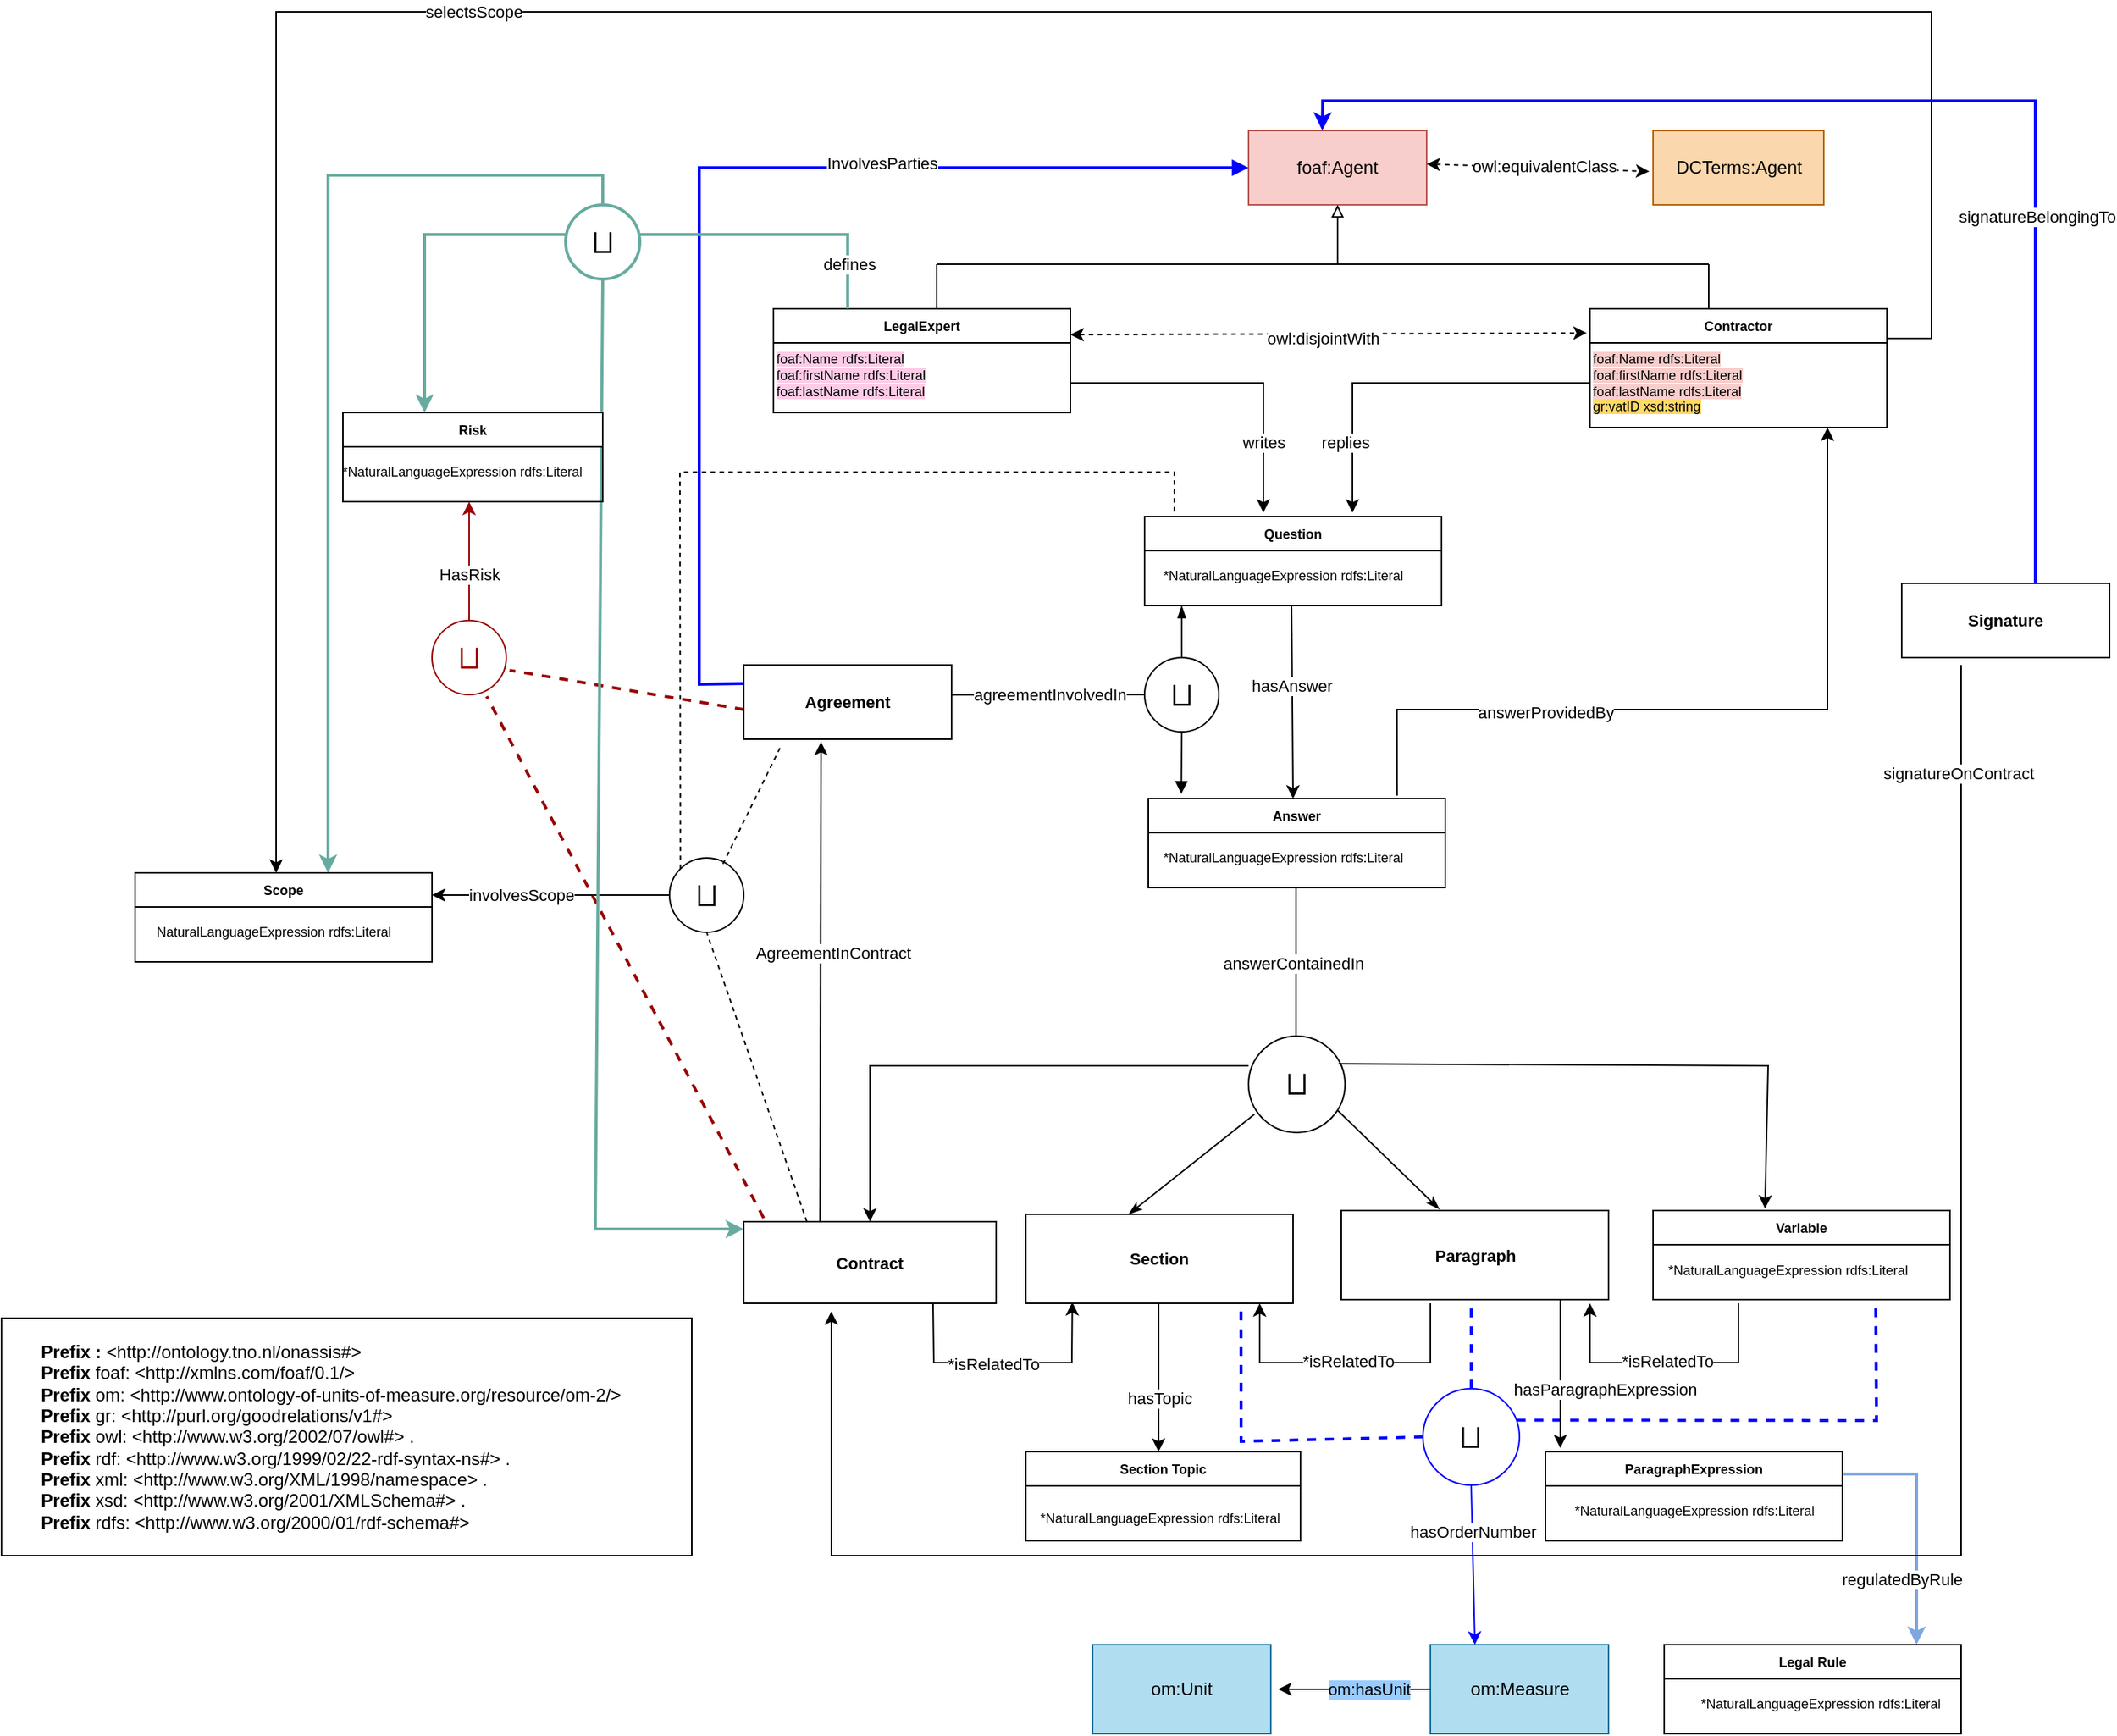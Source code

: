 <mxfile version="20.2.3" type="device"><diagram id="tRgCMPRYLU_EMgFbG9Jy" name="Page-1"><mxGraphModel dx="1632" dy="1631" grid="1" gridSize="10" guides="1" tooltips="1" connect="1" arrows="1" fold="1" page="1" pageScale="1" pageWidth="850" pageHeight="1100" math="0" shadow="0"><root><mxCell id="0"/><mxCell id="1" parent="0"/><mxCell id="AoVq48a8A6PKs0NG-9Pz-2" value="Answer" style="swimlane;fontSize=9;" parent="1" vertex="1"><mxGeometry x="182.5" y="500" width="200" height="60" as="geometry"/></mxCell><mxCell id="AoVq48a8A6PKs0NG-9Pz-3" value="*NaturalLanguageExpression rdfs:Literal" style="text;html=1;align=center;verticalAlign=middle;resizable=0;points=[];autosize=1;strokeColor=none;fillColor=none;fontSize=9;" parent="AoVq48a8A6PKs0NG-9Pz-2" vertex="1"><mxGeometry x="-5" y="30" width="190" height="20" as="geometry"/></mxCell><mxCell id="AoVq48a8A6PKs0NG-9Pz-4" value="" style="endArrow=none;html=1;rounded=0;strokeColor=#000000;" parent="1" edge="1"><mxGeometry width="50" height="50" relative="1" as="geometry"><mxPoint x="282" y="660" as="sourcePoint"/><mxPoint x="282" y="560" as="targetPoint"/></mxGeometry></mxCell><mxCell id="AoVq48a8A6PKs0NG-9Pz-5" value="answerContainedIn" style="edgeLabel;html=1;align=center;verticalAlign=middle;resizable=0;points=[];" parent="AoVq48a8A6PKs0NG-9Pz-4" vertex="1" connectable="0"><mxGeometry x="0.32" y="1" relative="1" as="geometry"><mxPoint x="-1" y="17" as="offset"/></mxGeometry></mxCell><mxCell id="AoVq48a8A6PKs0NG-9Pz-6" value="&lt;font style=&quot;font-size: 17px;&quot;&gt;⨅&lt;/font&gt;" style="ellipse;whiteSpace=wrap;html=1;aspect=fixed;fontSize=17;fontFamily=Helvetica;rotation=-180;" parent="1" vertex="1"><mxGeometry x="250" y="660" width="65" height="65" as="geometry"/></mxCell><mxCell id="AoVq48a8A6PKs0NG-9Pz-7" value="Variable" style="swimlane;fontSize=9;" parent="1" vertex="1"><mxGeometry x="522.5" y="777.5" width="200" height="60" as="geometry"/></mxCell><mxCell id="AoVq48a8A6PKs0NG-9Pz-8" value="*NaturalLanguageExpression rdfs:Literal" style="text;html=1;align=center;verticalAlign=middle;resizable=0;points=[];autosize=1;strokeColor=none;fillColor=none;fontSize=9;" parent="AoVq48a8A6PKs0NG-9Pz-7" vertex="1"><mxGeometry x="-5" y="30" width="190" height="20" as="geometry"/></mxCell><mxCell id="fqtC_PT3mnFUZHlfqXTi-6" value="" style="endArrow=classic;html=1;rounded=0;fontSize=11;fontColor=#000000;strokeColor=#7EA6E0;fillColor=#a20025;strokeWidth=2;exitX=1;exitY=0.25;exitDx=0;exitDy=0;" edge="1" parent="AoVq48a8A6PKs0NG-9Pz-7" source="fqtC_PT3mnFUZHlfqXTi-3"><mxGeometry width="50" height="50" relative="1" as="geometry"><mxPoint x="127.5" y="185" as="sourcePoint"/><mxPoint x="177.5" y="292.5" as="targetPoint"/><Array as="points"><mxPoint x="177.5" y="177.5"/></Array></mxGeometry></mxCell><mxCell id="fqtC_PT3mnFUZHlfqXTi-7" value="regulatedByRule" style="edgeLabel;html=1;align=center;verticalAlign=middle;resizable=0;points=[];fontSize=11;fontColor=#000000;" vertex="1" connectable="0" parent="fqtC_PT3mnFUZHlfqXTi-6"><mxGeometry x="-0.273" y="3" relative="1" as="geometry"><mxPoint x="-13" y="61" as="offset"/></mxGeometry></mxCell><mxCell id="AoVq48a8A6PKs0NG-9Pz-11" value="&lt;b&gt;Section&lt;/b&gt;" style="rounded=0;whiteSpace=wrap;html=1;labelBackgroundColor=none;fontSize=11;strokeWidth=1;strokeColor=#000000;" parent="1" vertex="1"><mxGeometry x="100" y="780" width="180" height="60" as="geometry"/></mxCell><mxCell id="AoVq48a8A6PKs0NG-9Pz-12" value="Section Topic" style="swimlane;fontSize=9;" parent="1" vertex="1"><mxGeometry x="100" y="940" width="185" height="60" as="geometry"/></mxCell><mxCell id="AoVq48a8A6PKs0NG-9Pz-13" value="*NaturalLanguageExpression rdfs:Literal" style="text;html=1;align=center;verticalAlign=middle;resizable=0;points=[];autosize=1;strokeColor=none;fillColor=none;fontSize=9;" parent="AoVq48a8A6PKs0NG-9Pz-12" vertex="1"><mxGeometry x="-5" y="35" width="190" height="20" as="geometry"/></mxCell><mxCell id="AoVq48a8A6PKs0NG-9Pz-14" value="&lt;b&gt;Contract&lt;/b&gt;" style="rounded=0;whiteSpace=wrap;html=1;labelBackgroundColor=none;fontSize=11;strokeWidth=1;strokeColor=#000000;" parent="1" vertex="1"><mxGeometry x="-90" y="785" width="170" height="55" as="geometry"/></mxCell><mxCell id="AoVq48a8A6PKs0NG-9Pz-15" value="" style="endArrow=classicThin;html=1;rounded=0;strokeColor=#000000;entryX=0.385;entryY=0;entryDx=0;entryDy=0;entryPerimeter=0;endFill=1;exitX=0.938;exitY=0.19;exitDx=0;exitDy=0;exitPerimeter=0;" parent="1" source="AoVq48a8A6PKs0NG-9Pz-6" target="AoVq48a8A6PKs0NG-9Pz-11" edge="1"><mxGeometry width="50" height="50" relative="1" as="geometry"><mxPoint x="182.5" y="780" as="sourcePoint"/><mxPoint x="232.5" y="730" as="targetPoint"/></mxGeometry></mxCell><mxCell id="AoVq48a8A6PKs0NG-9Pz-16" value="" style="endArrow=classic;html=1;rounded=0;strokeColor=#000000;endFill=1;entryX=0.5;entryY=0;entryDx=0;entryDy=0;" parent="1" target="AoVq48a8A6PKs0NG-9Pz-14" edge="1"><mxGeometry width="50" height="50" relative="1" as="geometry"><mxPoint x="250" y="680" as="sourcePoint"/><mxPoint x="40" y="680" as="targetPoint"/><Array as="points"><mxPoint x="-5" y="680"/></Array></mxGeometry></mxCell><mxCell id="AoVq48a8A6PKs0NG-9Pz-17" value="" style="endArrow=classic;html=1;rounded=0;strokeColor=#000000;exitX=0.75;exitY=1;exitDx=0;exitDy=0;entryX=0.174;entryY=0.988;entryDx=0;entryDy=0;entryPerimeter=0;" parent="1" source="AoVq48a8A6PKs0NG-9Pz-14" target="AoVq48a8A6PKs0NG-9Pz-11" edge="1"><mxGeometry width="50" height="50" relative="1" as="geometry"><mxPoint x="220" y="750" as="sourcePoint"/><mxPoint x="130" y="850" as="targetPoint"/><Array as="points"><mxPoint x="38" y="880"/><mxPoint x="80" y="880"/><mxPoint x="131" y="880"/></Array></mxGeometry></mxCell><mxCell id="AoVq48a8A6PKs0NG-9Pz-18" value="*isRelatedTo" style="edgeLabel;html=1;align=center;verticalAlign=middle;resizable=0;points=[];" parent="AoVq48a8A6PKs0NG-9Pz-17" vertex="1" connectable="0"><mxGeometry x="-0.053" y="-1" relative="1" as="geometry"><mxPoint x="-3" as="offset"/></mxGeometry></mxCell><mxCell id="AoVq48a8A6PKs0NG-9Pz-19" value="" style="endArrow=classic;html=1;rounded=0;strokeColor=#000000;" parent="1" edge="1"><mxGeometry width="50" height="50" relative="1" as="geometry"><mxPoint x="189.41" y="840" as="sourcePoint"/><mxPoint x="189.41" y="940" as="targetPoint"/></mxGeometry></mxCell><mxCell id="AoVq48a8A6PKs0NG-9Pz-20" value="hasTopic" style="edgeLabel;html=1;align=center;verticalAlign=middle;resizable=0;points=[];" parent="AoVq48a8A6PKs0NG-9Pz-19" vertex="1" connectable="0"><mxGeometry x="0.277" relative="1" as="geometry"><mxPoint as="offset"/></mxGeometry></mxCell><mxCell id="AoVq48a8A6PKs0NG-9Pz-21" value="Question" style="swimlane;fontSize=9;" parent="1" vertex="1"><mxGeometry x="180" y="310" width="200" height="60" as="geometry"/></mxCell><mxCell id="AoVq48a8A6PKs0NG-9Pz-22" value="*NaturalLanguageExpression rdfs:Literal" style="text;html=1;align=center;verticalAlign=middle;resizable=0;points=[];autosize=1;strokeColor=none;fillColor=none;fontSize=9;" parent="AoVq48a8A6PKs0NG-9Pz-21" vertex="1"><mxGeometry x="-2.5" y="30" width="190" height="20" as="geometry"/></mxCell><mxCell id="AoVq48a8A6PKs0NG-9Pz-23" value="" style="endArrow=classic;html=1;rounded=0;fontSize=9;fontColor=#990000;" parent="1" edge="1"><mxGeometry width="50" height="50" relative="1" as="geometry"><mxPoint x="279" y="370" as="sourcePoint"/><mxPoint x="280" y="500" as="targetPoint"/></mxGeometry></mxCell><mxCell id="AoVq48a8A6PKs0NG-9Pz-24" value="&lt;font color=&quot;#000000&quot;&gt;hasAnswer&lt;/font&gt;" style="edgeLabel;html=1;align=center;verticalAlign=middle;resizable=0;points=[];fontSize=11;fontColor=#990000;" parent="AoVq48a8A6PKs0NG-9Pz-23" vertex="1" connectable="0"><mxGeometry x="-0.245" y="-1" relative="1" as="geometry"><mxPoint y="5" as="offset"/></mxGeometry></mxCell><mxCell id="AoVq48a8A6PKs0NG-9Pz-25" value="" style="endArrow=classicThin;html=1;rounded=0;strokeColor=#000000;entryX=0.393;entryY=-0.056;entryDx=0;entryDy=0;endFill=1;entryPerimeter=0;" parent="1" edge="1"><mxGeometry width="50" height="50" relative="1" as="geometry"><mxPoint x="310" y="710" as="sourcePoint"/><mxPoint x="378.6" y="776.64" as="targetPoint"/></mxGeometry></mxCell><mxCell id="AoVq48a8A6PKs0NG-9Pz-26" value="" style="endArrow=classic;html=1;rounded=0;strokeColor=#000000;endFill=1;entryX=0.377;entryY=-0.022;entryDx=0;entryDy=0;exitX=0.067;exitY=0.713;exitDx=0;exitDy=0;exitPerimeter=0;entryPerimeter=0;" parent="1" source="AoVq48a8A6PKs0NG-9Pz-6" target="AoVq48a8A6PKs0NG-9Pz-7" edge="1"><mxGeometry width="50" height="50" relative="1" as="geometry"><mxPoint x="420" y="690" as="sourcePoint"/><mxPoint x="165" y="790" as="targetPoint"/><Array as="points"><mxPoint x="600" y="680"/></Array></mxGeometry></mxCell><mxCell id="AoVq48a8A6PKs0NG-9Pz-27" value="" style="endArrow=classic;html=1;rounded=0;fontSize=11;fontColor=#000000;strokeColor=#000000;exitX=0.838;exitY=-0.033;exitDx=0;exitDy=0;exitPerimeter=0;" parent="1" source="AoVq48a8A6PKs0NG-9Pz-2" edge="1"><mxGeometry width="50" height="50" relative="1" as="geometry"><mxPoint x="370" y="440" as="sourcePoint"/><mxPoint x="640" y="250" as="targetPoint"/><Array as="points"><mxPoint x="350" y="440"/><mxPoint x="640" y="440"/></Array></mxGeometry></mxCell><mxCell id="AoVq48a8A6PKs0NG-9Pz-28" value="answerProvidedBy" style="edgeLabel;html=1;align=center;verticalAlign=middle;resizable=0;points=[];fontSize=11;fontColor=#000000;" parent="AoVq48a8A6PKs0NG-9Pz-27" vertex="1" connectable="0"><mxGeometry x="0.318" y="2" relative="1" as="geometry"><mxPoint x="-188" y="8" as="offset"/></mxGeometry></mxCell><mxCell id="AoVq48a8A6PKs0NG-9Pz-29" value="Contractor" style="swimlane;fontSize=9;" parent="1" vertex="1"><mxGeometry x="480" y="170" width="200" height="80" as="geometry"/></mxCell><mxCell id="AoVq48a8A6PKs0NG-9Pz-30" value="&lt;span style=&quot;background-color: rgb(248, 206, 204);&quot;&gt;foaf:Name rdfs:Literal&lt;/span&gt;&lt;br&gt;&lt;span style=&quot;background-color: rgb(248, 206, 204);&quot;&gt;foaf:firstName rdfs:Literal&lt;/span&gt;&lt;br&gt;&lt;span style=&quot;background-color: rgb(248, 206, 204);&quot;&gt;foaf:lastName rdfs:Literal&lt;/span&gt;&lt;br&gt;&lt;span style=&quot;background-color: rgb(255, 217, 102);&quot;&gt;gr:vatID xsd:string&lt;/span&gt;" style="text;html=1;align=left;verticalAlign=middle;resizable=0;points=[];autosize=1;strokeColor=none;fillColor=none;fontSize=9;" parent="AoVq48a8A6PKs0NG-9Pz-29" vertex="1"><mxGeometry y="20" width="120" height="60" as="geometry"/></mxCell><mxCell id="AoVq48a8A6PKs0NG-9Pz-31" value="" style="endArrow=classic;html=1;rounded=0;fontSize=11;fontColor=#000000;entryX=0.7;entryY=-0.044;entryDx=0;entryDy=0;entryPerimeter=0;" parent="1" target="AoVq48a8A6PKs0NG-9Pz-21" edge="1"><mxGeometry width="50" height="50" relative="1" as="geometry"><mxPoint x="480" y="220" as="sourcePoint"/><mxPoint x="130" y="250" as="targetPoint"/><Array as="points"><mxPoint x="320" y="220"/></Array></mxGeometry></mxCell><mxCell id="AoVq48a8A6PKs0NG-9Pz-32" value="replies" style="edgeLabel;html=1;align=center;verticalAlign=middle;resizable=0;points=[];fontSize=11;fontColor=#000000;" parent="AoVq48a8A6PKs0NG-9Pz-31" vertex="1" connectable="0"><mxGeometry x="-0.699" relative="1" as="geometry"><mxPoint x="-128" y="40" as="offset"/></mxGeometry></mxCell><mxCell id="AoVq48a8A6PKs0NG-9Pz-33" value="LegalExpert" style="swimlane;fontSize=9;" parent="1" vertex="1"><mxGeometry x="-70" y="170" width="200" height="70" as="geometry"/></mxCell><mxCell id="AoVq48a8A6PKs0NG-9Pz-34" value="&lt;span style=&quot;background-color: rgb(255, 204, 230);&quot;&gt;foaf:Name rdfs:Literal&lt;br&gt;foaf:firstName rdfs:Literal&lt;br&gt;foaf:lastName rdfs:Literal&lt;/span&gt;" style="text;html=1;align=left;verticalAlign=middle;resizable=0;points=[];autosize=1;strokeColor=none;fillColor=none;fontSize=9;" parent="AoVq48a8A6PKs0NG-9Pz-33" vertex="1"><mxGeometry y="20" width="120" height="50" as="geometry"/></mxCell><mxCell id="AoVq48a8A6PKs0NG-9Pz-35" value="" style="endArrow=classic;html=1;rounded=0;fontSize=11;fontColor=#000000;entryX=0.4;entryY=-0.044;entryDx=0;entryDy=0;entryPerimeter=0;" parent="1" target="AoVq48a8A6PKs0NG-9Pz-21" edge="1"><mxGeometry width="50" height="50" relative="1" as="geometry"><mxPoint x="130" y="220" as="sourcePoint"/><mxPoint x="30" y="307.36" as="targetPoint"/><Array as="points"><mxPoint x="260" y="220"/></Array></mxGeometry></mxCell><mxCell id="AoVq48a8A6PKs0NG-9Pz-36" value="writes" style="edgeLabel;html=1;align=center;verticalAlign=middle;resizable=0;points=[];fontSize=11;fontColor=#000000;" parent="AoVq48a8A6PKs0NG-9Pz-35" vertex="1" connectable="0"><mxGeometry x="-0.699" relative="1" as="geometry"><mxPoint x="97" y="40" as="offset"/></mxGeometry></mxCell><mxCell id="AoVq48a8A6PKs0NG-9Pz-37" value="foaf:Agent" style="rounded=0;whiteSpace=wrap;html=1;fillColor=#f8cecc;strokeColor=#b85450;" parent="1" vertex="1"><mxGeometry x="250" y="50" width="120" height="50" as="geometry"/></mxCell><mxCell id="AoVq48a8A6PKs0NG-9Pz-38" value="&lt;b&gt;Agreement&lt;/b&gt;" style="rounded=0;whiteSpace=wrap;html=1;labelBackgroundColor=none;fontSize=11;strokeWidth=1;strokeColor=#000000;" parent="1" vertex="1"><mxGeometry x="-90" y="410" width="140" height="50" as="geometry"/></mxCell><mxCell id="AoVq48a8A6PKs0NG-9Pz-39" value="&lt;font style=&quot;font-size: 17px;&quot;&gt;⨅&lt;/font&gt;" style="ellipse;whiteSpace=wrap;html=1;aspect=fixed;fontSize=17;fontFamily=Helvetica;rotation=-180;strokeColor=#000000;" parent="1" vertex="1"><mxGeometry x="180" y="405" width="50" height="50" as="geometry"/></mxCell><mxCell id="AoVq48a8A6PKs0NG-9Pz-40" value="" style="endArrow=blockThin;html=1;rounded=0;fontSize=11;fontColor=#000000;strokeColor=#000000;exitX=0.5;exitY=1;exitDx=0;exitDy=0;endFill=1;" parent="1" source="AoVq48a8A6PKs0NG-9Pz-39" edge="1"><mxGeometry width="50" height="50" relative="1" as="geometry"><mxPoint x="200" y="410" as="sourcePoint"/><mxPoint x="205" y="370" as="targetPoint"/></mxGeometry></mxCell><mxCell id="AoVq48a8A6PKs0NG-9Pz-41" value="" style="endArrow=block;html=1;rounded=0;fontSize=11;fontColor=#000000;strokeColor=#000000;endFill=1;exitX=0.5;exitY=0;exitDx=0;exitDy=0;entryX=0.111;entryY=-0.053;entryDx=0;entryDy=0;entryPerimeter=0;" parent="1" source="AoVq48a8A6PKs0NG-9Pz-39" target="AoVq48a8A6PKs0NG-9Pz-2" edge="1"><mxGeometry width="50" height="50" relative="1" as="geometry"><mxPoint x="205" y="500" as="sourcePoint"/><mxPoint x="230" y="480" as="targetPoint"/></mxGeometry></mxCell><mxCell id="AoVq48a8A6PKs0NG-9Pz-42" value="" style="endArrow=classic;html=1;rounded=0;fontSize=9;fontColor=#990000;entryX=0.372;entryY=1.036;entryDx=0;entryDy=0;entryPerimeter=0;exitX=0.302;exitY=0.007;exitDx=0;exitDy=0;exitPerimeter=0;" parent="1" source="AoVq48a8A6PKs0NG-9Pz-14" target="AoVq48a8A6PKs0NG-9Pz-38" edge="1"><mxGeometry width="50" height="50" relative="1" as="geometry"><mxPoint x="30" y="560" as="sourcePoint"/><mxPoint x="-40" y="780" as="targetPoint"/></mxGeometry></mxCell><mxCell id="AoVq48a8A6PKs0NG-9Pz-43" value="&lt;font color=&quot;#000000&quot;&gt;AgreementInContract&lt;/font&gt;" style="edgeLabel;html=1;align=center;verticalAlign=middle;resizable=0;points=[];fontSize=11;fontColor=#990000;" parent="AoVq48a8A6PKs0NG-9Pz-42" vertex="1" connectable="0"><mxGeometry x="-0.245" y="-1" relative="1" as="geometry"><mxPoint x="7" y="-60" as="offset"/></mxGeometry></mxCell><mxCell id="AoVq48a8A6PKs0NG-9Pz-44" value="" style="endArrow=block;html=1;rounded=0;endFill=0;entryX=0.5;entryY=1;entryDx=0;entryDy=0;" parent="1" target="AoVq48a8A6PKs0NG-9Pz-37" edge="1"><mxGeometry width="50" height="50" relative="1" as="geometry"><mxPoint x="310" y="140" as="sourcePoint"/><mxPoint x="309.5" y="120" as="targetPoint"/></mxGeometry></mxCell><mxCell id="AoVq48a8A6PKs0NG-9Pz-45" value="" style="endArrow=none;html=1;rounded=0;" parent="1" edge="1"><mxGeometry width="50" height="50" relative="1" as="geometry"><mxPoint x="40" y="140" as="sourcePoint"/><mxPoint x="560" y="140" as="targetPoint"/></mxGeometry></mxCell><mxCell id="AoVq48a8A6PKs0NG-9Pz-46" value="" style="endArrow=none;html=1;rounded=0;" parent="1" edge="1"><mxGeometry width="50" height="50" relative="1" as="geometry"><mxPoint x="40" y="170" as="sourcePoint"/><mxPoint x="40" y="140" as="targetPoint"/></mxGeometry></mxCell><mxCell id="AoVq48a8A6PKs0NG-9Pz-47" value="" style="endArrow=none;html=1;rounded=0;" parent="1" edge="1"><mxGeometry width="50" height="50" relative="1" as="geometry"><mxPoint x="560" y="170" as="sourcePoint"/><mxPoint x="560" y="140" as="targetPoint"/></mxGeometry></mxCell><mxCell id="AoVq48a8A6PKs0NG-9Pz-48" value="" style="endArrow=classic;startArrow=classic;html=1;rounded=0;dashed=1;fontSize=9;exitX=1;exitY=0.5;exitDx=0;exitDy=0;entryX=0;entryY=0.5;entryDx=0;entryDy=0;" parent="1" edge="1"><mxGeometry width="50" height="50" relative="1" as="geometry"><mxPoint x="370" y="72.5" as="sourcePoint"/><mxPoint x="520" y="77.5" as="targetPoint"/></mxGeometry></mxCell><mxCell id="AoVq48a8A6PKs0NG-9Pz-49" value="&lt;font style=&quot;font-size: 11px;&quot;&gt;owl:equivalentClass&lt;/font&gt;" style="edgeLabel;html=1;align=center;verticalAlign=middle;resizable=0;points=[];fontSize=9;" parent="AoVq48a8A6PKs0NG-9Pz-48" vertex="1" connectable="0"><mxGeometry x="-0.414" y="-1" relative="1" as="geometry"><mxPoint x="35" y="-1" as="offset"/></mxGeometry></mxCell><mxCell id="AoVq48a8A6PKs0NG-9Pz-50" value="DCTerms:Agent" style="rounded=0;whiteSpace=wrap;html=1;fillColor=#fad7ac;strokeColor=#b46504;" parent="1" vertex="1"><mxGeometry x="522.5" y="50" width="115" height="50" as="geometry"/></mxCell><mxCell id="AoVq48a8A6PKs0NG-9Pz-51" value="&lt;font style=&quot;font-size: 17px;&quot;&gt;⨅&lt;/font&gt;" style="ellipse;whiteSpace=wrap;html=1;aspect=fixed;fontSize=17;fontFamily=Helvetica;rotation=-180;" parent="1" vertex="1"><mxGeometry x="-140" y="540" width="50" height="50" as="geometry"/></mxCell><mxCell id="AoVq48a8A6PKs0NG-9Pz-52" value="" style="endArrow=none;dashed=1;html=1;rounded=0;strokeColor=#000000;entryX=0.181;entryY=1.08;entryDx=0;entryDy=0;entryPerimeter=0;exitX=0.28;exitY=0.92;exitDx=0;exitDy=0;exitPerimeter=0;" parent="1" source="AoVq48a8A6PKs0NG-9Pz-51" target="AoVq48a8A6PKs0NG-9Pz-38" edge="1"><mxGeometry width="50" height="50" relative="1" as="geometry"><mxPoint x="-140" y="550" as="sourcePoint"/><mxPoint x="-90" y="500" as="targetPoint"/><Array as="points"/></mxGeometry></mxCell><mxCell id="AoVq48a8A6PKs0NG-9Pz-53" value="" style="endArrow=none;dashed=1;html=1;rounded=0;strokeColor=#000000;exitX=0.25;exitY=0;exitDx=0;exitDy=0;entryX=0.5;entryY=0;entryDx=0;entryDy=0;" parent="1" source="AoVq48a8A6PKs0NG-9Pz-14" target="AoVq48a8A6PKs0NG-9Pz-51" edge="1"><mxGeometry width="50" height="50" relative="1" as="geometry"><mxPoint x="-190" y="650" as="sourcePoint"/><mxPoint x="-140" y="600" as="targetPoint"/><Array as="points"/></mxGeometry></mxCell><mxCell id="AoVq48a8A6PKs0NG-9Pz-54" value="" style="endArrow=classic;html=1;rounded=0;strokeColor=#000000;exitX=1;exitY=0.5;exitDx=0;exitDy=0;" parent="1" source="AoVq48a8A6PKs0NG-9Pz-51" edge="1"><mxGeometry width="50" height="50" relative="1" as="geometry"><mxPoint x="-170" y="570" as="sourcePoint"/><mxPoint x="-300" y="565" as="targetPoint"/></mxGeometry></mxCell><mxCell id="AoVq48a8A6PKs0NG-9Pz-55" value="involvesScope" style="edgeLabel;html=1;align=center;verticalAlign=middle;resizable=0;points=[];" parent="AoVq48a8A6PKs0NG-9Pz-54" vertex="1" connectable="0"><mxGeometry x="0.313" y="-1" relative="1" as="geometry"><mxPoint x="5" y="1" as="offset"/></mxGeometry></mxCell><mxCell id="AoVq48a8A6PKs0NG-9Pz-56" value="" style="endArrow=none;dashed=1;html=1;rounded=0;strokeColor=#000000;entryX=0.1;entryY=-0.02;entryDx=0;entryDy=0;exitX=1;exitY=1;exitDx=0;exitDy=0;entryPerimeter=0;" parent="1" source="AoVq48a8A6PKs0NG-9Pz-51" target="AoVq48a8A6PKs0NG-9Pz-21" edge="1"><mxGeometry width="50" height="50" relative="1" as="geometry"><mxPoint x="-140" y="550" as="sourcePoint"/><mxPoint x="-100" y="500" as="targetPoint"/><Array as="points"><mxPoint x="-133" y="280"/><mxPoint x="200" y="280"/></Array></mxGeometry></mxCell><mxCell id="AoVq48a8A6PKs0NG-9Pz-57" value="" style="endArrow=classic;html=1;rounded=0;strokeColor=#67AB9F;entryX=0.25;entryY=0;entryDx=0;entryDy=0;strokeWidth=2;" parent="1" edge="1"><mxGeometry width="50" height="50" relative="1" as="geometry"><mxPoint x="-210" y="120" as="sourcePoint"/><mxPoint x="-305" y="240" as="targetPoint"/><Array as="points"><mxPoint x="-305" y="120"/></Array></mxGeometry></mxCell><mxCell id="AoVq48a8A6PKs0NG-9Pz-58" value="" style="endArrow=classic;html=1;rounded=0;strokeColor=#000000;entryX=0.25;entryY=0;entryDx=0;entryDy=0;" parent="1" edge="1"><mxGeometry width="50" height="50" relative="1" as="geometry"><mxPoint x="680" y="190" as="sourcePoint"/><mxPoint x="-405" y="550" as="targetPoint"/><Array as="points"><mxPoint x="710" y="190"/><mxPoint x="710" y="-30"/><mxPoint x="-405" y="-30"/></Array></mxGeometry></mxCell><mxCell id="AoVq48a8A6PKs0NG-9Pz-59" value="selectsScope" style="edgeLabel;html=1;align=center;verticalAlign=middle;resizable=0;points=[];" parent="AoVq48a8A6PKs0NG-9Pz-58" vertex="1" connectable="0"><mxGeometry x="0.611" y="3" relative="1" as="geometry"><mxPoint x="130" y="-202" as="offset"/></mxGeometry></mxCell><mxCell id="AoVq48a8A6PKs0NG-9Pz-60" value="" style="endArrow=block;html=1;strokeWidth=2;rounded=0;entryX=0;entryY=0.5;entryDx=0;entryDy=0;exitX=0;exitY=0.25;exitDx=0;exitDy=0;strokeColor=#0000FF;endFill=1;" parent="1" source="AoVq48a8A6PKs0NG-9Pz-38" target="AoVq48a8A6PKs0NG-9Pz-37" edge="1"><mxGeometry width="50" height="50" relative="1" as="geometry"><mxPoint x="-90" y="440" as="sourcePoint"/><mxPoint x="-40" y="390" as="targetPoint"/><Array as="points"><mxPoint x="-120" y="423"/><mxPoint x="-120" y="75"/><mxPoint x="180" y="75"/></Array></mxGeometry></mxCell><mxCell id="AoVq48a8A6PKs0NG-9Pz-61" value="InvolvesParties" style="edgeLabel;html=1;align=center;verticalAlign=middle;resizable=0;points=[];" parent="AoVq48a8A6PKs0NG-9Pz-60" vertex="1" connectable="0"><mxGeometry x="0.339" y="3" relative="1" as="geometry"><mxPoint as="offset"/></mxGeometry></mxCell><mxCell id="AoVq48a8A6PKs0NG-9Pz-62" value="&lt;font color=&quot;#990000&quot; style=&quot;font-size: 17px;&quot;&gt;⨅&lt;/font&gt;" style="ellipse;whiteSpace=wrap;html=1;aspect=fixed;fontSize=17;fontFamily=Helvetica;rotation=-180;strokeColor=#990000;" parent="1" vertex="1"><mxGeometry x="-300" y="380" width="50" height="50" as="geometry"/></mxCell><mxCell id="AoVq48a8A6PKs0NG-9Pz-63" value="" style="endArrow=none;dashed=1;html=1;rounded=0;strokeColor=#990000;entryX=-0.045;entryY=0.329;entryDx=0;entryDy=0;entryPerimeter=0;strokeWidth=2;" parent="1" target="AoVq48a8A6PKs0NG-9Pz-62" edge="1"><mxGeometry width="50" height="50" relative="1" as="geometry"><mxPoint x="-90" y="440" as="sourcePoint"/><mxPoint x="-40" y="390" as="targetPoint"/></mxGeometry></mxCell><mxCell id="AoVq48a8A6PKs0NG-9Pz-64" value="" style="endArrow=none;dashed=1;html=1;rounded=0;strokeColor=#990000;entryX=0.264;entryY=-0.022;entryDx=0;entryDy=0;entryPerimeter=0;strokeWidth=2;exitX=0.079;exitY=-0.044;exitDx=0;exitDy=0;exitPerimeter=0;" parent="1" source="AoVq48a8A6PKs0NG-9Pz-14" target="AoVq48a8A6PKs0NG-9Pz-62" edge="1"><mxGeometry width="50" height="50" relative="1" as="geometry"><mxPoint x="-250" y="480" as="sourcePoint"/><mxPoint x="-407.75" y="443.55" as="targetPoint"/></mxGeometry></mxCell><mxCell id="AoVq48a8A6PKs0NG-9Pz-65" value="" style="endArrow=classic;html=1;rounded=0;fontColor=#990000;strokeColor=#990000;strokeWidth=1;exitX=0.5;exitY=1;exitDx=0;exitDy=0;" parent="1" source="AoVq48a8A6PKs0NG-9Pz-62" edge="1"><mxGeometry width="50" height="50" relative="1" as="geometry"><mxPoint x="-90" y="460" as="sourcePoint"/><mxPoint x="-275" y="300" as="targetPoint"/><Array as="points"><mxPoint x="-275" y="330"/><mxPoint x="-275" y="320"/></Array></mxGeometry></mxCell><mxCell id="AoVq48a8A6PKs0NG-9Pz-66" value="HasRisk" style="edgeLabel;html=1;align=center;verticalAlign=middle;resizable=0;points=[];fontColor=#000000;" parent="AoVq48a8A6PKs0NG-9Pz-65" vertex="1" connectable="0"><mxGeometry x="-0.225" relative="1" as="geometry"><mxPoint as="offset"/></mxGeometry></mxCell><mxCell id="AoVq48a8A6PKs0NG-9Pz-67" value="&lt;font style=&quot;font-size: 17px;&quot;&gt;⨅&lt;/font&gt;" style="ellipse;whiteSpace=wrap;html=1;aspect=fixed;fontSize=17;fontFamily=Helvetica;rotation=-180;fillColor=#FFFFFF;strokeColor=#67AB9F;strokeWidth=2;" parent="1" vertex="1"><mxGeometry x="-210" y="100" width="50" height="50" as="geometry"/></mxCell><mxCell id="AoVq48a8A6PKs0NG-9Pz-68" value="" style="endArrow=none;html=1;rounded=0;fontColor=#990000;strokeColor=#67AB9F;strokeWidth=2;" parent="1" edge="1"><mxGeometry width="50" height="50" relative="1" as="geometry"><mxPoint x="-20" y="170" as="sourcePoint"/><mxPoint x="-160" y="120" as="targetPoint"/><Array as="points"><mxPoint x="-20" y="120"/></Array></mxGeometry></mxCell><mxCell id="AoVq48a8A6PKs0NG-9Pz-69" value="defines" style="edgeLabel;html=1;align=center;verticalAlign=middle;resizable=0;points=[];fontColor=#000000;" parent="AoVq48a8A6PKs0NG-9Pz-68" vertex="1" connectable="0"><mxGeometry x="-0.015" y="-1" relative="1" as="geometry"><mxPoint x="44" y="21" as="offset"/></mxGeometry></mxCell><mxCell id="AoVq48a8A6PKs0NG-9Pz-70" value="" style="endArrow=classic;html=1;rounded=0;fontColor=#000000;strokeColor=#67AB9F;strokeWidth=2;exitX=0.5;exitY=1;exitDx=0;exitDy=0;" parent="1" source="AoVq48a8A6PKs0NG-9Pz-67" edge="1"><mxGeometry width="50" height="50" relative="1" as="geometry"><mxPoint x="-180" y="110" as="sourcePoint"/><mxPoint x="-370" y="550" as="targetPoint"/><Array as="points"><mxPoint x="-185" y="80"/><mxPoint x="-370" y="80"/></Array></mxGeometry></mxCell><mxCell id="AoVq48a8A6PKs0NG-9Pz-71" value="" style="endArrow=classic;html=1;rounded=0;fontColor=#000000;strokeColor=#67AB9F;strokeWidth=2;exitX=0.5;exitY=0;exitDx=0;exitDy=0;" parent="1" source="AoVq48a8A6PKs0NG-9Pz-67" edge="1"><mxGeometry width="50" height="50" relative="1" as="geometry"><mxPoint x="-10" y="440" as="sourcePoint"/><mxPoint x="-90" y="790" as="targetPoint"/><Array as="points"><mxPoint x="-190" y="790"/></Array></mxGeometry></mxCell><mxCell id="AoVq48a8A6PKs0NG-9Pz-72" value="" style="endArrow=classic;html=1;rounded=0;fontColor=#000000;strokeColor=#0000FF;strokeWidth=2;entryX=0.414;entryY=-0.002;entryDx=0;entryDy=0;entryPerimeter=0;exitX=0.643;exitY=0.1;exitDx=0;exitDy=0;exitPerimeter=0;" parent="1" source="AoVq48a8A6PKs0NG-9Pz-74" target="AoVq48a8A6PKs0NG-9Pz-37" edge="1"><mxGeometry width="50" height="50" relative="1" as="geometry"><mxPoint x="780" y="350" as="sourcePoint"/><mxPoint x="340" y="40" as="targetPoint"/><Array as="points"><mxPoint x="780" y="170"/><mxPoint x="780" y="80"/><mxPoint x="780" y="30"/><mxPoint x="300" y="30"/></Array></mxGeometry></mxCell><mxCell id="AoVq48a8A6PKs0NG-9Pz-73" value="signatureBelongingTo" style="edgeLabel;html=1;align=center;verticalAlign=middle;resizable=0;points=[];fontColor=#000000;" parent="AoVq48a8A6PKs0NG-9Pz-72" vertex="1" connectable="0"><mxGeometry x="-0.006" y="-1" relative="1" as="geometry"><mxPoint x="83" y="79" as="offset"/></mxGeometry></mxCell><mxCell id="AoVq48a8A6PKs0NG-9Pz-74" value="&lt;b&gt;Signature&lt;/b&gt;" style="rounded=0;whiteSpace=wrap;html=1;labelBackgroundColor=none;fontSize=11;strokeWidth=1;strokeColor=#000000;" parent="1" vertex="1"><mxGeometry x="690" y="355" width="140" height="50" as="geometry"/></mxCell><mxCell id="AoVq48a8A6PKs0NG-9Pz-75" value="" style="endArrow=classic;html=1;rounded=0;fontColor=#000000;strokeColor=#000000;strokeWidth=1;entryX=0.347;entryY=1.099;entryDx=0;entryDy=0;entryPerimeter=0;" parent="1" target="AoVq48a8A6PKs0NG-9Pz-14" edge="1"><mxGeometry width="50" height="50" relative="1" as="geometry"><mxPoint x="730" y="410" as="sourcePoint"/><mxPoint x="375" y="1074.211" as="targetPoint"/><Array as="points"><mxPoint x="730" y="1010"/><mxPoint x="-31" y="1010"/></Array></mxGeometry></mxCell><mxCell id="AoVq48a8A6PKs0NG-9Pz-76" value="signatureOnContract" style="edgeLabel;html=1;align=center;verticalAlign=middle;resizable=0;points=[];fontColor=#000000;" parent="AoVq48a8A6PKs0NG-9Pz-75" vertex="1" connectable="0"><mxGeometry x="-0.905" y="-2" relative="1" as="geometry"><mxPoint as="offset"/></mxGeometry></mxCell><mxCell id="AoVq48a8A6PKs0NG-9Pz-77" value="" style="endArrow=classic;html=1;rounded=0;fontColor=#000000;strokeColor=#0000FF;strokeWidth=1;exitX=0.5;exitY=0;exitDx=0;exitDy=0;entryX=0.25;entryY=0;entryDx=0;entryDy=0;" parent="1" source="AoVq48a8A6PKs0NG-9Pz-80" target="AoVq48a8A6PKs0NG-9Pz-79" edge="1"><mxGeometry width="50" height="50" relative="1" as="geometry"><mxPoint x="360" y="950" as="sourcePoint"/><mxPoint x="433" y="1040" as="targetPoint"/><Array as="points"/></mxGeometry></mxCell><mxCell id="AoVq48a8A6PKs0NG-9Pz-78" value="hasOrderNumber" style="edgeLabel;html=1;align=center;verticalAlign=middle;resizable=0;points=[];fontColor=#000000;" parent="AoVq48a8A6PKs0NG-9Pz-77" vertex="1" connectable="0"><mxGeometry x="-0.464" y="1" relative="1" as="geometry"><mxPoint x="-1" y="2" as="offset"/></mxGeometry></mxCell><mxCell id="AoVq48a8A6PKs0NG-9Pz-79" value="om:Measure" style="rounded=0;whiteSpace=wrap;html=1;strokeColor=#10739e;strokeWidth=1;fillColor=#b1ddf0;" parent="1" vertex="1"><mxGeometry x="372.5" y="1070.0" width="120" height="60" as="geometry"/></mxCell><mxCell id="AoVq48a8A6PKs0NG-9Pz-80" value="&lt;font style=&quot;font-size: 17px;&quot;&gt;⨅&lt;/font&gt;" style="ellipse;whiteSpace=wrap;html=1;aspect=fixed;fontSize=17;fontFamily=Helvetica;rotation=-180;strokeColor=#0000FF;" parent="1" vertex="1"><mxGeometry x="367.5" y="897.5" width="65" height="65" as="geometry"/></mxCell><mxCell id="AoVq48a8A6PKs0NG-9Pz-81" value="" style="endArrow=none;html=1;rounded=0;fontColor=#000000;strokeColor=#0000FF;strokeWidth=2;entryX=0.75;entryY=1;entryDx=0;entryDy=0;dashed=1;exitX=0.028;exitY=0.674;exitDx=0;exitDy=0;exitPerimeter=0;" parent="1" target="AoVq48a8A6PKs0NG-9Pz-7" edge="1" source="AoVq48a8A6PKs0NG-9Pz-80"><mxGeometry width="50" height="50" relative="1" as="geometry"><mxPoint x="440" y="930" as="sourcePoint"/><mxPoint x="497.5" y="880" as="targetPoint"/><Array as="points"><mxPoint x="673" y="919"/></Array></mxGeometry></mxCell><mxCell id="AoVq48a8A6PKs0NG-9Pz-82" value="" style="endArrow=none;html=1;rounded=0;fontColor=#000000;strokeColor=#0000FF;strokeWidth=2;exitX=0.5;exitY=1;exitDx=0;exitDy=0;dashed=1;entryX=0.5;entryY=1;entryDx=0;entryDy=0;" parent="1" source="AoVq48a8A6PKs0NG-9Pz-80" edge="1"><mxGeometry width="50" height="50" relative="1" as="geometry"><mxPoint x="420" y="880" as="sourcePoint"/><mxPoint x="400" y="840" as="targetPoint"/><Array as="points"/></mxGeometry></mxCell><mxCell id="AoVq48a8A6PKs0NG-9Pz-83" value="" style="endArrow=none;html=1;rounded=0;fontColor=#000000;strokeColor=#0000FF;strokeWidth=2;entryX=0.805;entryY=0.989;entryDx=0;entryDy=0;dashed=1;exitX=1;exitY=0.5;exitDx=0;exitDy=0;entryPerimeter=0;" parent="1" source="AoVq48a8A6PKs0NG-9Pz-80" target="AoVq48a8A6PKs0NG-9Pz-11" edge="1"><mxGeometry width="50" height="50" relative="1" as="geometry"><mxPoint x="290" y="910" as="sourcePoint"/><mxPoint x="515" y="817.5" as="targetPoint"/><Array as="points"><mxPoint x="245" y="933"/></Array></mxGeometry></mxCell><mxCell id="AoVq48a8A6PKs0NG-9Pz-84" value="" style="endArrow=classic;html=1;rounded=0;fontColor=#000000;strokeColor=#000000;strokeWidth=1;exitX=0;exitY=0.5;exitDx=0;exitDy=0;" parent="1" edge="1" source="AoVq48a8A6PKs0NG-9Pz-79"><mxGeometry width="50" height="50" relative="1" as="geometry"><mxPoint x="425" y="1130" as="sourcePoint"/><mxPoint x="270" y="1100" as="targetPoint"/></mxGeometry></mxCell><mxCell id="AoVq48a8A6PKs0NG-9Pz-85" value="om:hasUnit" style="edgeLabel;html=1;align=center;verticalAlign=middle;resizable=0;points=[];fontColor=#000000;labelBackgroundColor=#99CCFF;" parent="AoVq48a8A6PKs0NG-9Pz-84" vertex="1" connectable="0"><mxGeometry x="-0.382" y="-1" relative="1" as="geometry"><mxPoint x="-10" y="1" as="offset"/></mxGeometry></mxCell><mxCell id="AoVq48a8A6PKs0NG-9Pz-86" value="om:Unit" style="rounded=0;whiteSpace=wrap;html=1;strokeColor=#10739e;strokeWidth=1;fillColor=#b1ddf0;" parent="1" vertex="1"><mxGeometry x="145" y="1070" width="120" height="60" as="geometry"/></mxCell><mxCell id="AoVq48a8A6PKs0NG-9Pz-87" value="Scope" style="swimlane;fontSize=9;" parent="1" vertex="1"><mxGeometry x="-500" y="550" width="200" height="60" as="geometry"/></mxCell><mxCell id="AoVq48a8A6PKs0NG-9Pz-88" value="NaturalLanguageExpression rdfs:Literal" style="text;html=1;align=center;verticalAlign=middle;resizable=0;points=[];autosize=1;strokeColor=none;fillColor=none;fontSize=9;" parent="AoVq48a8A6PKs0NG-9Pz-87" vertex="1"><mxGeometry x="2.5" y="30" width="180" height="20" as="geometry"/></mxCell><mxCell id="AoVq48a8A6PKs0NG-9Pz-89" value="Risk" style="swimlane;fontSize=9;" parent="1" vertex="1"><mxGeometry x="-360" y="240" width="175" height="60" as="geometry"/></mxCell><mxCell id="AoVq48a8A6PKs0NG-9Pz-90" value="*NaturalLanguageExpression rdfs:Literal" style="text;html=1;align=center;verticalAlign=middle;resizable=0;points=[];autosize=1;strokeColor=none;fillColor=none;fontSize=9;" parent="AoVq48a8A6PKs0NG-9Pz-89" vertex="1"><mxGeometry x="-15" y="30" width="190" height="20" as="geometry"/></mxCell><mxCell id="AoVq48a8A6PKs0NG-9Pz-95" value="" style="endArrow=none;html=1;rounded=0;fontColor=#990000;strokeColor=#000000;strokeWidth=1;entryX=1;entryY=0.5;entryDx=0;entryDy=0;exitX=1.002;exitY=0.403;exitDx=0;exitDy=0;exitPerimeter=0;" parent="1" source="AoVq48a8A6PKs0NG-9Pz-38" target="AoVq48a8A6PKs0NG-9Pz-39" edge="1"><mxGeometry width="50" height="50" relative="1" as="geometry"><mxPoint x="50" y="440" as="sourcePoint"/><mxPoint x="100" y="390" as="targetPoint"/></mxGeometry></mxCell><mxCell id="AoVq48a8A6PKs0NG-9Pz-96" value="agreementInvolvedIn" style="edgeLabel;html=1;align=center;verticalAlign=middle;resizable=0;points=[];fontColor=#000000;" parent="AoVq48a8A6PKs0NG-9Pz-95" vertex="1" connectable="0"><mxGeometry x="-0.444" y="-2" relative="1" as="geometry"><mxPoint x="29" y="-2" as="offset"/></mxGeometry></mxCell><mxCell id="AoVq48a8A6PKs0NG-9Pz-97" value="" style="endArrow=classic;html=1;rounded=0;strokeColor=#000000;exitX=0.25;exitY=1;exitDx=0;exitDy=0;entryX=0.706;entryY=1.091;entryDx=0;entryDy=0;entryPerimeter=0;" parent="1" edge="1"><mxGeometry width="50" height="50" relative="1" as="geometry"><mxPoint x="372.5" y="840" as="sourcePoint"/><mxPoint x="257.52" y="840.005" as="targetPoint"/><Array as="points"><mxPoint x="372.5" y="880"/><mxPoint x="307.5" y="880"/><mxPoint x="257.5" y="880"/></Array></mxGeometry></mxCell><mxCell id="AoVq48a8A6PKs0NG-9Pz-98" value="*isRelatedTo" style="edgeLabel;html=1;align=center;verticalAlign=middle;resizable=0;points=[];" parent="AoVq48a8A6PKs0NG-9Pz-97" vertex="1" connectable="0"><mxGeometry x="-0.053" y="-1" relative="1" as="geometry"><mxPoint x="-3" as="offset"/></mxGeometry></mxCell><mxCell id="AoVq48a8A6PKs0NG-9Pz-99" value="" style="endArrow=classic;html=1;rounded=0;strokeColor=#000000;exitX=0.25;exitY=1;exitDx=0;exitDy=0;" parent="1" edge="1"><mxGeometry width="50" height="50" relative="1" as="geometry"><mxPoint x="580" y="840" as="sourcePoint"/><mxPoint x="480" y="840" as="targetPoint"/><Array as="points"><mxPoint x="580.0" y="880"/><mxPoint x="515.0" y="880"/><mxPoint x="480" y="880"/></Array></mxGeometry></mxCell><mxCell id="AoVq48a8A6PKs0NG-9Pz-100" value="*isRelatedTo" style="edgeLabel;html=1;align=center;verticalAlign=middle;resizable=0;points=[];" parent="AoVq48a8A6PKs0NG-9Pz-99" vertex="1" connectable="0"><mxGeometry x="-0.053" y="-1" relative="1" as="geometry"><mxPoint x="-3" as="offset"/></mxGeometry></mxCell><mxCell id="AoVq48a8A6PKs0NG-9Pz-101" value="" style="endArrow=classic;startArrow=classic;html=1;rounded=0;dashed=1;fontSize=9;exitX=1;exitY=0.25;exitDx=0;exitDy=0;entryX=-0.018;entryY=-0.061;entryDx=0;entryDy=0;entryPerimeter=0;" parent="1" source="AoVq48a8A6PKs0NG-9Pz-33" target="AoVq48a8A6PKs0NG-9Pz-30" edge="1"><mxGeometry width="50" height="50" relative="1" as="geometry"><mxPoint x="220" y="190" as="sourcePoint"/><mxPoint x="370" y="195" as="targetPoint"/></mxGeometry></mxCell><mxCell id="AoVq48a8A6PKs0NG-9Pz-102" value="&lt;font style=&quot;font-size: 11px;&quot;&gt;owl:disjointWith&lt;/font&gt;" style="edgeLabel;html=1;align=center;verticalAlign=middle;resizable=0;points=[];fontSize=9;" parent="AoVq48a8A6PKs0NG-9Pz-101" vertex="1" connectable="0"><mxGeometry x="-0.414" y="-1" relative="1" as="geometry"><mxPoint x="68" y="2" as="offset"/></mxGeometry></mxCell><mxCell id="AoVq48a8A6PKs0NG-9Pz-103" value="" style="group" parent="1" vertex="1" connectable="0"><mxGeometry x="-590" y="850" width="465" height="160" as="geometry"/></mxCell><mxCell id="AoVq48a8A6PKs0NG-9Pz-104" value="" style="rounded=0;whiteSpace=wrap;html=1;labelBackgroundColor=#FFD966;fontColor=#000000;strokeColor=#000000;strokeWidth=1;fillColor=#FFFFFF;" parent="AoVq48a8A6PKs0NG-9Pz-103" vertex="1"><mxGeometry width="465" height="160" as="geometry"/></mxCell><mxCell id="AoVq48a8A6PKs0NG-9Pz-105" value="&lt;div style=&quot;text-align: left;&quot;&gt;&lt;b&gt;Prefix :&lt;/b&gt;&amp;nbsp;&amp;lt;http://ontology.tno.nl/onassis#&amp;gt;&lt;/div&gt;&lt;div style=&quot;text-align: left;&quot;&gt;&lt;b&gt;Prefix&lt;/b&gt; foaf: &amp;lt;http://xmlns.com/foaf/0.1/&amp;gt;&lt;/div&gt;&lt;div style=&quot;text-align: left;&quot;&gt;&lt;b&gt;Prefix&lt;/b&gt; om: &amp;lt;http://www.ontology-of-units-of-measure.org/resource/om-2/&amp;gt;&lt;/div&gt;&lt;div style=&quot;text-align: left;&quot;&gt;&lt;b&gt;Prefix&lt;/b&gt; gr: &amp;lt;http://purl.org/goodrelations/v1#&amp;gt;&lt;/div&gt;&lt;div style=&quot;text-align: left;&quot;&gt;&lt;div&gt;&lt;b&gt;Prefix &lt;/b&gt;owl: &amp;lt;http://www.w3.org/2002/07/owl#&amp;gt; .&lt;/div&gt;&lt;div&gt;&lt;b&gt;Prefix&lt;/b&gt; rdf: &amp;lt;http://www.w3.org/1999/02/22-rdf-syntax-ns#&amp;gt; .&lt;/div&gt;&lt;div&gt;&lt;b&gt;Prefix&lt;/b&gt; xml: &amp;lt;http://www.w3.org/XML/1998/namespace&amp;gt; .&lt;/div&gt;&lt;div&gt;&lt;b&gt;Prefix&lt;/b&gt; xsd: &amp;lt;http://www.w3.org/2001/XMLSchema#&amp;gt; .&lt;/div&gt;&lt;div&gt;&lt;b&gt;Prefix&lt;/b&gt; rdfs: &amp;lt;http://www.w3.org/2000/01/rdf-schema#&amp;gt;&lt;/div&gt;&lt;/div&gt;" style="text;html=1;strokeColor=none;fillColor=none;align=center;verticalAlign=middle;whiteSpace=wrap;rounded=0;labelBackgroundColor=#FFFFFF;fontColor=#000000;" parent="AoVq48a8A6PKs0NG-9Pz-103" vertex="1"><mxGeometry x="-0.002" y="8.888" width="443.864" height="142.222" as="geometry"/></mxCell><mxCell id="fqtC_PT3mnFUZHlfqXTi-1" value="" style="endArrow=classic;html=1;rounded=0;strokeColor=#000000;" edge="1" parent="1"><mxGeometry width="50" height="50" relative="1" as="geometry"><mxPoint x="460.0" y="837.5" as="sourcePoint"/><mxPoint x="460.0" y="937.5" as="targetPoint"/></mxGeometry></mxCell><mxCell id="fqtC_PT3mnFUZHlfqXTi-2" value="hasParagraphExpression" style="edgeLabel;html=1;align=center;verticalAlign=middle;resizable=0;points=[];" vertex="1" connectable="0" parent="fqtC_PT3mnFUZHlfqXTi-1"><mxGeometry x="0.277" relative="1" as="geometry"><mxPoint x="30" y="-4" as="offset"/></mxGeometry></mxCell><mxCell id="fqtC_PT3mnFUZHlfqXTi-3" value="ParagraphExpression" style="swimlane;fontSize=9;" vertex="1" parent="1"><mxGeometry x="450" y="940" width="200" height="60" as="geometry"/></mxCell><mxCell id="fqtC_PT3mnFUZHlfqXTi-4" value="*NaturalLanguageExpression rdfs:Literal" style="text;html=1;align=center;verticalAlign=middle;resizable=0;points=[];autosize=1;strokeColor=none;fillColor=none;fontSize=9;" vertex="1" parent="fqtC_PT3mnFUZHlfqXTi-3"><mxGeometry x="5" y="30" width="190" height="20" as="geometry"/></mxCell><mxCell id="fqtC_PT3mnFUZHlfqXTi-5" value="&lt;b&gt;Paragraph&lt;/b&gt;" style="rounded=0;whiteSpace=wrap;html=1;labelBackgroundColor=none;fontSize=11;strokeWidth=1;strokeColor=#000000;" vertex="1" parent="1"><mxGeometry x="312.5" y="777.5" width="180" height="60" as="geometry"/></mxCell><mxCell id="fqtC_PT3mnFUZHlfqXTi-8" value="Legal Rule" style="swimlane;fontSize=9;" vertex="1" parent="1"><mxGeometry x="530" y="1070" width="200" height="60" as="geometry"/></mxCell><mxCell id="fqtC_PT3mnFUZHlfqXTi-9" value="*NaturalLanguageExpression rdfs:Literal" style="text;html=1;align=center;verticalAlign=middle;resizable=0;points=[];autosize=1;strokeColor=none;fillColor=none;fontSize=9;" vertex="1" parent="fqtC_PT3mnFUZHlfqXTi-8"><mxGeometry x="10" y="30" width="190" height="20" as="geometry"/></mxCell></root></mxGraphModel></diagram></mxfile>